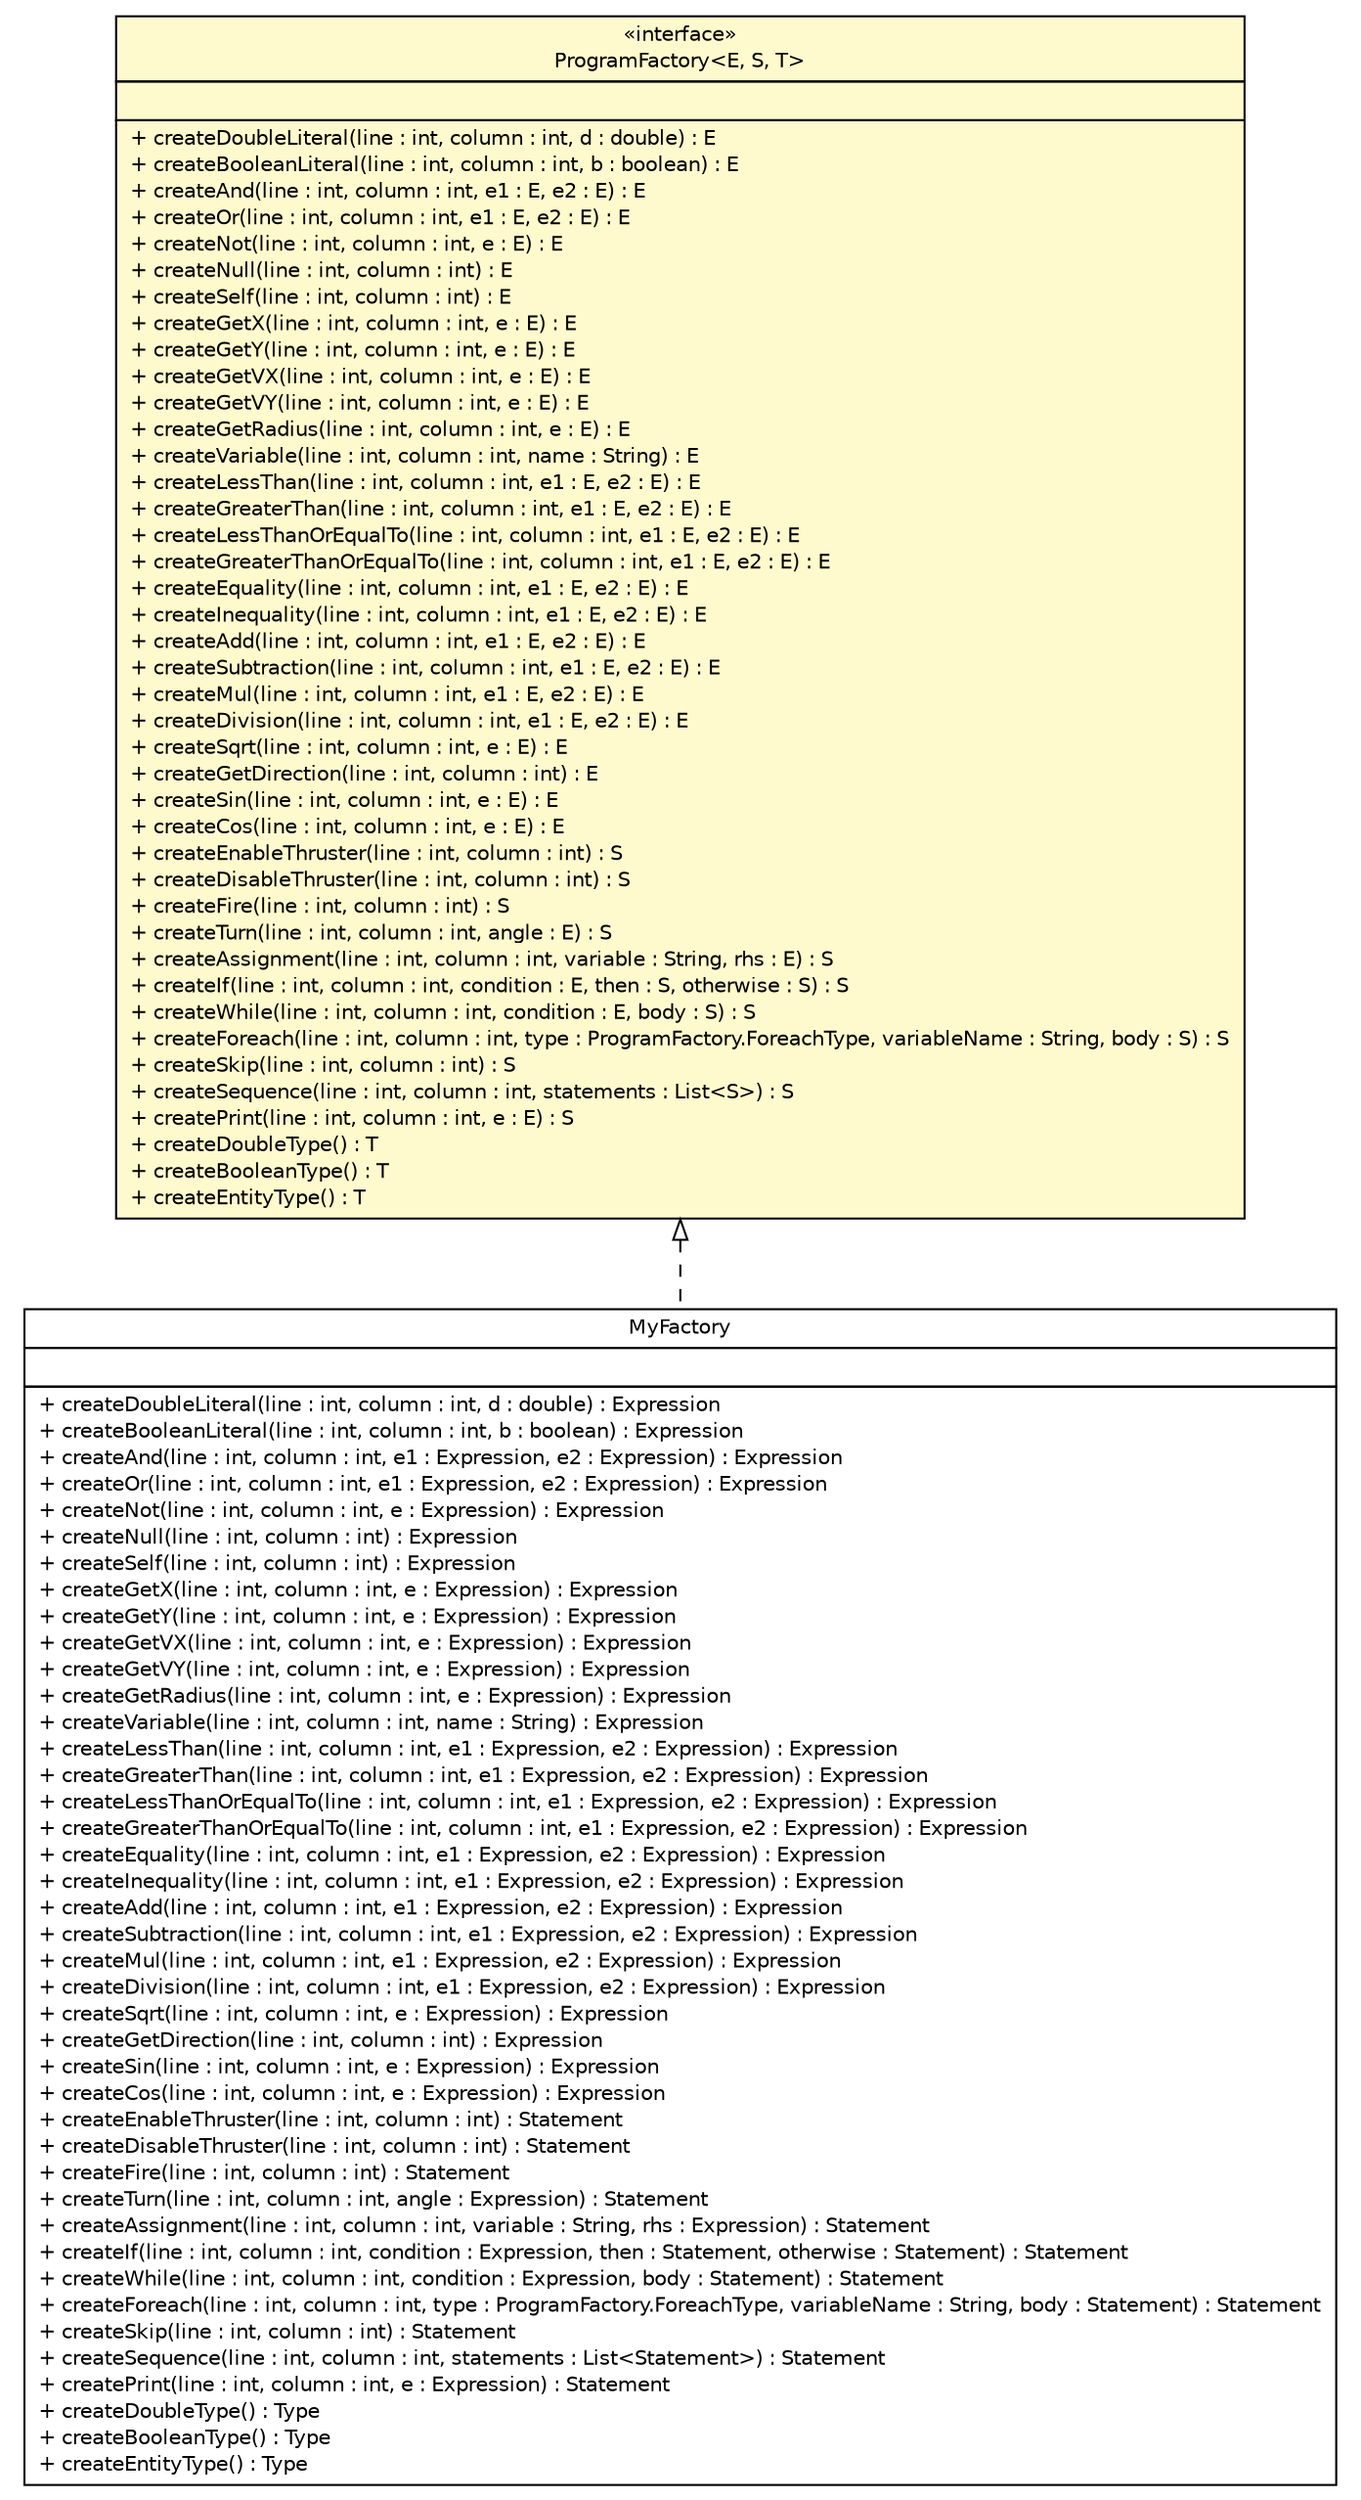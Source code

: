 #!/usr/local/bin/dot
#
# Class diagram 
# Generated by UMLGraph version R5_6 (http://www.umlgraph.org/)
#

digraph G {
	edge [fontname="Helvetica",fontsize=10,labelfontname="Helvetica",labelfontsize=10];
	node [fontname="Helvetica",fontsize=10,shape=plaintext];
	nodesep=0.25;
	ranksep=0.5;
	// model.programs.parsing.ProgramFactory<E, S, T>
	c14066 [label=<<table title="model.programs.parsing.ProgramFactory" border="0" cellborder="1" cellspacing="0" cellpadding="2" port="p" bgcolor="lemonChiffon" href="./ProgramFactory.html">
		<tr><td><table border="0" cellspacing="0" cellpadding="1">
<tr><td align="center" balign="center"> &#171;interface&#187; </td></tr>
<tr><td align="center" balign="center"> ProgramFactory&lt;E, S, T&gt; </td></tr>
		</table></td></tr>
		<tr><td><table border="0" cellspacing="0" cellpadding="1">
<tr><td align="left" balign="left">  </td></tr>
		</table></td></tr>
		<tr><td><table border="0" cellspacing="0" cellpadding="1">
<tr><td align="left" balign="left"> + createDoubleLiteral(line : int, column : int, d : double) : E </td></tr>
<tr><td align="left" balign="left"> + createBooleanLiteral(line : int, column : int, b : boolean) : E </td></tr>
<tr><td align="left" balign="left"> + createAnd(line : int, column : int, e1 : E, e2 : E) : E </td></tr>
<tr><td align="left" balign="left"> + createOr(line : int, column : int, e1 : E, e2 : E) : E </td></tr>
<tr><td align="left" balign="left"> + createNot(line : int, column : int, e : E) : E </td></tr>
<tr><td align="left" balign="left"> + createNull(line : int, column : int) : E </td></tr>
<tr><td align="left" balign="left"> + createSelf(line : int, column : int) : E </td></tr>
<tr><td align="left" balign="left"> + createGetX(line : int, column : int, e : E) : E </td></tr>
<tr><td align="left" balign="left"> + createGetY(line : int, column : int, e : E) : E </td></tr>
<tr><td align="left" balign="left"> + createGetVX(line : int, column : int, e : E) : E </td></tr>
<tr><td align="left" balign="left"> + createGetVY(line : int, column : int, e : E) : E </td></tr>
<tr><td align="left" balign="left"> + createGetRadius(line : int, column : int, e : E) : E </td></tr>
<tr><td align="left" balign="left"> + createVariable(line : int, column : int, name : String) : E </td></tr>
<tr><td align="left" balign="left"> + createLessThan(line : int, column : int, e1 : E, e2 : E) : E </td></tr>
<tr><td align="left" balign="left"> + createGreaterThan(line : int, column : int, e1 : E, e2 : E) : E </td></tr>
<tr><td align="left" balign="left"> + createLessThanOrEqualTo(line : int, column : int, e1 : E, e2 : E) : E </td></tr>
<tr><td align="left" balign="left"> + createGreaterThanOrEqualTo(line : int, column : int, e1 : E, e2 : E) : E </td></tr>
<tr><td align="left" balign="left"> + createEquality(line : int, column : int, e1 : E, e2 : E) : E </td></tr>
<tr><td align="left" balign="left"> + createInequality(line : int, column : int, e1 : E, e2 : E) : E </td></tr>
<tr><td align="left" balign="left"> + createAdd(line : int, column : int, e1 : E, e2 : E) : E </td></tr>
<tr><td align="left" balign="left"> + createSubtraction(line : int, column : int, e1 : E, e2 : E) : E </td></tr>
<tr><td align="left" balign="left"> + createMul(line : int, column : int, e1 : E, e2 : E) : E </td></tr>
<tr><td align="left" balign="left"> + createDivision(line : int, column : int, e1 : E, e2 : E) : E </td></tr>
<tr><td align="left" balign="left"> + createSqrt(line : int, column : int, e : E) : E </td></tr>
<tr><td align="left" balign="left"> + createGetDirection(line : int, column : int) : E </td></tr>
<tr><td align="left" balign="left"> + createSin(line : int, column : int, e : E) : E </td></tr>
<tr><td align="left" balign="left"> + createCos(line : int, column : int, e : E) : E </td></tr>
<tr><td align="left" balign="left"> + createEnableThruster(line : int, column : int) : S </td></tr>
<tr><td align="left" balign="left"> + createDisableThruster(line : int, column : int) : S </td></tr>
<tr><td align="left" balign="left"> + createFire(line : int, column : int) : S </td></tr>
<tr><td align="left" balign="left"> + createTurn(line : int, column : int, angle : E) : S </td></tr>
<tr><td align="left" balign="left"> + createAssignment(line : int, column : int, variable : String, rhs : E) : S </td></tr>
<tr><td align="left" balign="left"> + createIf(line : int, column : int, condition : E, then : S, otherwise : S) : S </td></tr>
<tr><td align="left" balign="left"> + createWhile(line : int, column : int, condition : E, body : S) : S </td></tr>
<tr><td align="left" balign="left"> + createForeach(line : int, column : int, type : ProgramFactory.ForeachType, variableName : String, body : S) : S </td></tr>
<tr><td align="left" balign="left"> + createSkip(line : int, column : int) : S </td></tr>
<tr><td align="left" balign="left"> + createSequence(line : int, column : int, statements : List&lt;S&gt;) : S </td></tr>
<tr><td align="left" balign="left"> + createPrint(line : int, column : int, e : E) : S </td></tr>
<tr><td align="left" balign="left"> + createDoubleType() : T </td></tr>
<tr><td align="left" balign="left"> + createBooleanType() : T </td></tr>
<tr><td align="left" balign="left"> + createEntityType() : T </td></tr>
		</table></td></tr>
		</table>>, URL="./ProgramFactory.html", fontname="Helvetica", fontcolor="black", fontsize=10.0];
	// model.programs.parsing.MyFactory
	c14069 [label=<<table title="model.programs.parsing.MyFactory" border="0" cellborder="1" cellspacing="0" cellpadding="2" port="p" href="./MyFactory.html">
		<tr><td><table border="0" cellspacing="0" cellpadding="1">
<tr><td align="center" balign="center"> MyFactory </td></tr>
		</table></td></tr>
		<tr><td><table border="0" cellspacing="0" cellpadding="1">
<tr><td align="left" balign="left">  </td></tr>
		</table></td></tr>
		<tr><td><table border="0" cellspacing="0" cellpadding="1">
<tr><td align="left" balign="left"> + createDoubleLiteral(line : int, column : int, d : double) : Expression </td></tr>
<tr><td align="left" balign="left"> + createBooleanLiteral(line : int, column : int, b : boolean) : Expression </td></tr>
<tr><td align="left" balign="left"> + createAnd(line : int, column : int, e1 : Expression, e2 : Expression) : Expression </td></tr>
<tr><td align="left" balign="left"> + createOr(line : int, column : int, e1 : Expression, e2 : Expression) : Expression </td></tr>
<tr><td align="left" balign="left"> + createNot(line : int, column : int, e : Expression) : Expression </td></tr>
<tr><td align="left" balign="left"> + createNull(line : int, column : int) : Expression </td></tr>
<tr><td align="left" balign="left"> + createSelf(line : int, column : int) : Expression </td></tr>
<tr><td align="left" balign="left"> + createGetX(line : int, column : int, e : Expression) : Expression </td></tr>
<tr><td align="left" balign="left"> + createGetY(line : int, column : int, e : Expression) : Expression </td></tr>
<tr><td align="left" balign="left"> + createGetVX(line : int, column : int, e : Expression) : Expression </td></tr>
<tr><td align="left" balign="left"> + createGetVY(line : int, column : int, e : Expression) : Expression </td></tr>
<tr><td align="left" balign="left"> + createGetRadius(line : int, column : int, e : Expression) : Expression </td></tr>
<tr><td align="left" balign="left"> + createVariable(line : int, column : int, name : String) : Expression </td></tr>
<tr><td align="left" balign="left"> + createLessThan(line : int, column : int, e1 : Expression, e2 : Expression) : Expression </td></tr>
<tr><td align="left" balign="left"> + createGreaterThan(line : int, column : int, e1 : Expression, e2 : Expression) : Expression </td></tr>
<tr><td align="left" balign="left"> + createLessThanOrEqualTo(line : int, column : int, e1 : Expression, e2 : Expression) : Expression </td></tr>
<tr><td align="left" balign="left"> + createGreaterThanOrEqualTo(line : int, column : int, e1 : Expression, e2 : Expression) : Expression </td></tr>
<tr><td align="left" balign="left"> + createEquality(line : int, column : int, e1 : Expression, e2 : Expression) : Expression </td></tr>
<tr><td align="left" balign="left"> + createInequality(line : int, column : int, e1 : Expression, e2 : Expression) : Expression </td></tr>
<tr><td align="left" balign="left"> + createAdd(line : int, column : int, e1 : Expression, e2 : Expression) : Expression </td></tr>
<tr><td align="left" balign="left"> + createSubtraction(line : int, column : int, e1 : Expression, e2 : Expression) : Expression </td></tr>
<tr><td align="left" balign="left"> + createMul(line : int, column : int, e1 : Expression, e2 : Expression) : Expression </td></tr>
<tr><td align="left" balign="left"> + createDivision(line : int, column : int, e1 : Expression, e2 : Expression) : Expression </td></tr>
<tr><td align="left" balign="left"> + createSqrt(line : int, column : int, e : Expression) : Expression </td></tr>
<tr><td align="left" balign="left"> + createGetDirection(line : int, column : int) : Expression </td></tr>
<tr><td align="left" balign="left"> + createSin(line : int, column : int, e : Expression) : Expression </td></tr>
<tr><td align="left" balign="left"> + createCos(line : int, column : int, e : Expression) : Expression </td></tr>
<tr><td align="left" balign="left"> + createEnableThruster(line : int, column : int) : Statement </td></tr>
<tr><td align="left" balign="left"> + createDisableThruster(line : int, column : int) : Statement </td></tr>
<tr><td align="left" balign="left"> + createFire(line : int, column : int) : Statement </td></tr>
<tr><td align="left" balign="left"> + createTurn(line : int, column : int, angle : Expression) : Statement </td></tr>
<tr><td align="left" balign="left"> + createAssignment(line : int, column : int, variable : String, rhs : Expression) : Statement </td></tr>
<tr><td align="left" balign="left"> + createIf(line : int, column : int, condition : Expression, then : Statement, otherwise : Statement) : Statement </td></tr>
<tr><td align="left" balign="left"> + createWhile(line : int, column : int, condition : Expression, body : Statement) : Statement </td></tr>
<tr><td align="left" balign="left"> + createForeach(line : int, column : int, type : ProgramFactory.ForeachType, variableName : String, body : Statement) : Statement </td></tr>
<tr><td align="left" balign="left"> + createSkip(line : int, column : int) : Statement </td></tr>
<tr><td align="left" balign="left"> + createSequence(line : int, column : int, statements : List&lt;Statement&gt;) : Statement </td></tr>
<tr><td align="left" balign="left"> + createPrint(line : int, column : int, e : Expression) : Statement </td></tr>
<tr><td align="left" balign="left"> + createDoubleType() : Type </td></tr>
<tr><td align="left" balign="left"> + createBooleanType() : Type </td></tr>
<tr><td align="left" balign="left"> + createEntityType() : Type </td></tr>
		</table></td></tr>
		</table>>, URL="./MyFactory.html", fontname="Helvetica", fontcolor="black", fontsize=10.0];
	//model.programs.parsing.MyFactory implements model.programs.parsing.ProgramFactory<E, S, T>
	c14066:p -> c14069:p [dir=back,arrowtail=empty,style=dashed];
}

